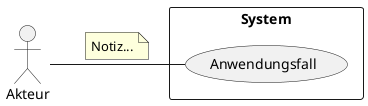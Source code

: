 @startuml
left to right direction
actor :Akteur:
rectangle System {
usecase Anwendungsfall  
Akteur -- Anwendungsfall
note top on link
Notiz...
end note
@enduml
